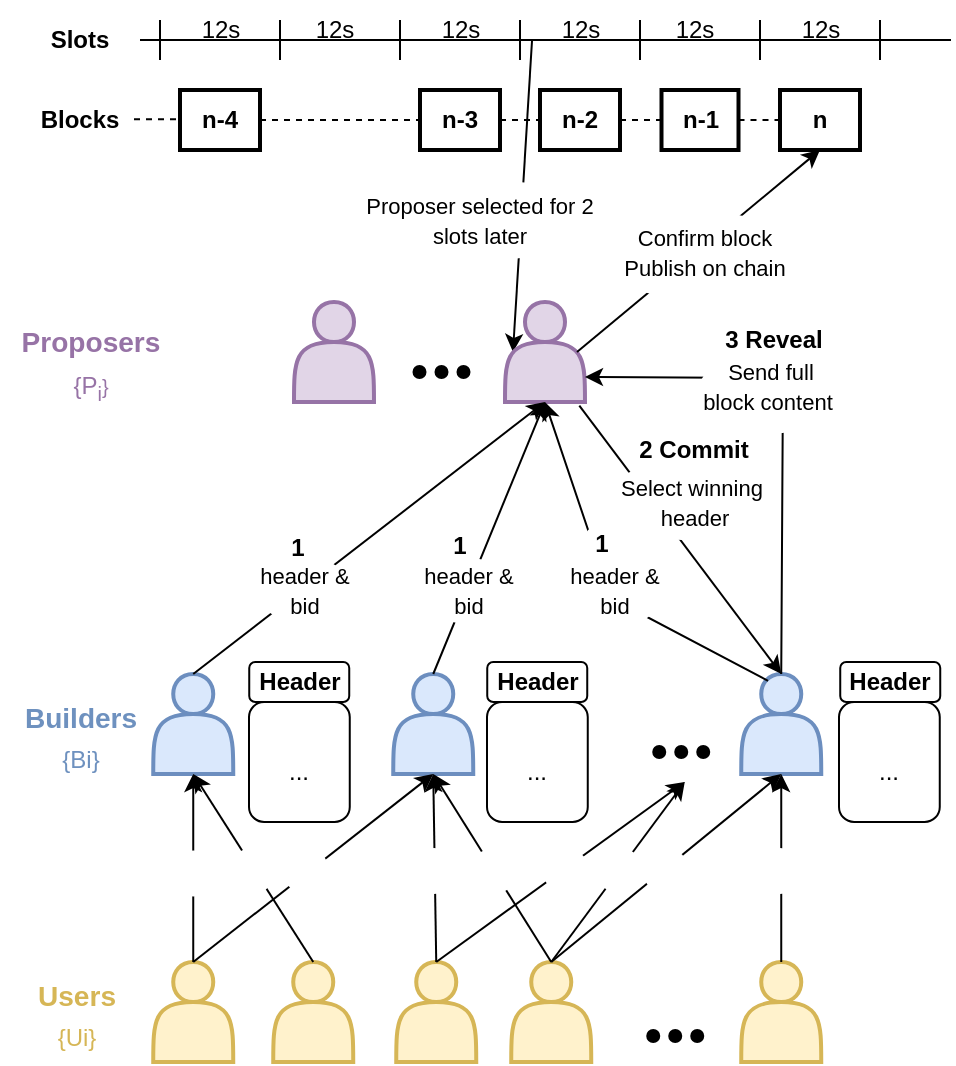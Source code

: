 <mxfile version="26.1.3">
  <diagram name="Page-1" id="Rt2gjxt__m3kLgCPaDpE">
    <mxGraphModel dx="1408" dy="641" grid="1" gridSize="10" guides="1" tooltips="1" connect="1" arrows="1" fold="1" page="1" pageScale="1" pageWidth="827" pageHeight="1169" math="0" shadow="0">
      <root>
        <mxCell id="0" />
        <mxCell id="1" parent="0" />
        <mxCell id="_BZ0ECuWgsDujHOAMHDS-1" value="" style="endArrow=classic;html=1;rounded=0;exitX=0.1;exitY=0.519;exitDx=0;exitDy=0;entryX=0.1;entryY=0.5;entryDx=0;entryDy=0;entryPerimeter=0;exitPerimeter=0;" parent="1" source="6DjUIM3Zux7rkK_XshIn-7" target="_BZ0ECuWgsDujHOAMHDS-7" edge="1">
          <mxGeometry width="50" height="50" relative="1" as="geometry">
            <mxPoint x="125" y="60.0" as="sourcePoint" />
            <mxPoint x="402.5" y="271" as="targetPoint" />
          </mxGeometry>
        </mxCell>
        <mxCell id="_BZ0ECuWgsDujHOAMHDS-2" value="&lt;b&gt;n-1&lt;/b&gt;" style="rounded=0;whiteSpace=wrap;html=1;strokeWidth=2;" parent="1" vertex="1">
          <mxGeometry x="370.75" y="85" width="38.5" height="30" as="geometry" />
        </mxCell>
        <mxCell id="_BZ0ECuWgsDujHOAMHDS-3" value="&lt;b&gt;n&lt;/b&gt;" style="rounded=0;whiteSpace=wrap;html=1;strokeWidth=2;" parent="1" vertex="1">
          <mxGeometry x="430" y="85" width="40" height="30" as="geometry" />
        </mxCell>
        <mxCell id="_BZ0ECuWgsDujHOAMHDS-4" value="" style="endArrow=none;dashed=1;html=1;rounded=0;entryX=0;entryY=0.5;entryDx=0;entryDy=0;" parent="1" source="_BZ0ECuWgsDujHOAMHDS-2" target="_BZ0ECuWgsDujHOAMHDS-3" edge="1">
          <mxGeometry width="50" height="50" relative="1" as="geometry">
            <mxPoint x="187" y="100" as="sourcePoint" />
            <mxPoint x="247" y="99.5" as="targetPoint" />
          </mxGeometry>
        </mxCell>
        <mxCell id="_BZ0ECuWgsDujHOAMHDS-5" value="&lt;b&gt;n-2&lt;/b&gt;" style="rounded=0;whiteSpace=wrap;html=1;strokeWidth=2;" parent="1" vertex="1">
          <mxGeometry x="310" y="85" width="40" height="30" as="geometry" />
        </mxCell>
        <mxCell id="_BZ0ECuWgsDujHOAMHDS-6" value="" style="endArrow=none;dashed=1;html=1;rounded=0;exitX=1;exitY=0.5;exitDx=0;exitDy=0;entryX=0;entryY=0.5;entryDx=0;entryDy=0;" parent="1" source="_BZ0ECuWgsDujHOAMHDS-5" target="_BZ0ECuWgsDujHOAMHDS-2" edge="1">
          <mxGeometry width="50" height="50" relative="1" as="geometry">
            <mxPoint x="357" y="110" as="sourcePoint" />
            <mxPoint x="267" y="100" as="targetPoint" />
          </mxGeometry>
        </mxCell>
        <mxCell id="_BZ0ECuWgsDujHOAMHDS-7" value="" style="shape=actor;whiteSpace=wrap;html=1;strokeWidth=2;fillColor=#e1d5e7;strokeColor=#9673a6;" parent="1" vertex="1">
          <mxGeometry x="292.5" y="191" width="40" height="50" as="geometry" />
        </mxCell>
        <mxCell id="_BZ0ECuWgsDujHOAMHDS-8" value="" style="shape=actor;whiteSpace=wrap;html=1;strokeWidth=2;fillColor=#dae8fc;strokeColor=#6c8ebf;" parent="1" vertex="1">
          <mxGeometry x="410.62" y="377" width="40" height="50" as="geometry" />
        </mxCell>
        <mxCell id="_BZ0ECuWgsDujHOAMHDS-9" value="" style="shape=actor;whiteSpace=wrap;html=1;strokeWidth=2;fillColor=#dae8fc;strokeColor=#6c8ebf;" parent="1" vertex="1">
          <mxGeometry x="236.62" y="377" width="40" height="50" as="geometry" />
        </mxCell>
        <mxCell id="_BZ0ECuWgsDujHOAMHDS-10" value="" style="shape=actor;whiteSpace=wrap;html=1;strokeWidth=2;fillColor=#dae8fc;strokeColor=#6c8ebf;" parent="1" vertex="1">
          <mxGeometry x="116.62" y="377" width="40" height="50" as="geometry" />
        </mxCell>
        <mxCell id="_BZ0ECuWgsDujHOAMHDS-11" value="" style="shape=actor;whiteSpace=wrap;html=1;strokeWidth=2;fillColor=#fff2cc;strokeColor=#d6b656;" parent="1" vertex="1">
          <mxGeometry x="116.62" y="521" width="40" height="50" as="geometry" />
        </mxCell>
        <mxCell id="_BZ0ECuWgsDujHOAMHDS-12" value="" style="shape=actor;whiteSpace=wrap;html=1;strokeWidth=2;fillColor=#fff2cc;strokeColor=#d6b656;" parent="1" vertex="1">
          <mxGeometry x="295.62" y="521" width="40" height="50" as="geometry" />
        </mxCell>
        <mxCell id="_BZ0ECuWgsDujHOAMHDS-13" value="" style="shape=actor;whiteSpace=wrap;html=1;strokeWidth=2;fillColor=#fff2cc;strokeColor=#d6b656;" parent="1" vertex="1">
          <mxGeometry x="238.12" y="521" width="40" height="50" as="geometry" />
        </mxCell>
        <mxCell id="_BZ0ECuWgsDujHOAMHDS-14" value="" style="shape=actor;whiteSpace=wrap;html=1;strokeWidth=2;fillColor=#fff2cc;strokeColor=#d6b656;" parent="1" vertex="1">
          <mxGeometry x="176.62" y="521" width="40" height="50" as="geometry" />
        </mxCell>
        <mxCell id="_BZ0ECuWgsDujHOAMHDS-15" value="" style="shape=actor;whiteSpace=wrap;html=1;strokeWidth=2;fillColor=#fff2cc;strokeColor=#d6b656;" parent="1" vertex="1">
          <mxGeometry x="410.62" y="521" width="40" height="50" as="geometry" />
        </mxCell>
        <mxCell id="_BZ0ECuWgsDujHOAMHDS-16" value="" style="group" parent="1" vertex="1" connectable="0">
          <mxGeometry x="367.62" y="413" width="26" height="6" as="geometry" />
        </mxCell>
        <mxCell id="_BZ0ECuWgsDujHOAMHDS-17" value="" style="ellipse;shape=doubleEllipse;whiteSpace=wrap;html=1;aspect=fixed;fillColor=#000000;" parent="_BZ0ECuWgsDujHOAMHDS-16" vertex="1">
          <mxGeometry x="-1" width="6" height="6" as="geometry" />
        </mxCell>
        <mxCell id="_BZ0ECuWgsDujHOAMHDS-18" value="" style="ellipse;shape=doubleEllipse;whiteSpace=wrap;html=1;aspect=fixed;fillColor=#000000;" parent="_BZ0ECuWgsDujHOAMHDS-16" vertex="1">
          <mxGeometry x="10" width="6" height="6" as="geometry" />
        </mxCell>
        <mxCell id="_BZ0ECuWgsDujHOAMHDS-19" value="" style="ellipse;shape=doubleEllipse;whiteSpace=wrap;html=1;aspect=fixed;fillColor=#000000;" parent="_BZ0ECuWgsDujHOAMHDS-16" vertex="1">
          <mxGeometry x="21" width="6" height="6" as="geometry" />
        </mxCell>
        <mxCell id="_BZ0ECuWgsDujHOAMHDS-20" value="" style="endArrow=classic;html=1;rounded=0;exitX=0.5;exitY=0;exitDx=0;exitDy=0;entryX=0.5;entryY=1;entryDx=0;entryDy=0;" parent="1" source="_BZ0ECuWgsDujHOAMHDS-10" target="_BZ0ECuWgsDujHOAMHDS-7" edge="1">
          <mxGeometry width="50" height="50" relative="1" as="geometry">
            <mxPoint x="197.5" y="301" as="sourcePoint" />
            <mxPoint x="247.5" y="251" as="targetPoint" />
            <Array as="points" />
          </mxGeometry>
        </mxCell>
        <mxCell id="_BZ0ECuWgsDujHOAMHDS-21" value="" style="endArrow=classic;html=1;rounded=0;exitX=0.5;exitY=0;exitDx=0;exitDy=0;" parent="1" source="_BZ0ECuWgsDujHOAMHDS-9" edge="1">
          <mxGeometry width="50" height="50" relative="1" as="geometry">
            <mxPoint x="262.5" y="291" as="sourcePoint" />
            <mxPoint x="312.5" y="241" as="targetPoint" />
          </mxGeometry>
        </mxCell>
        <mxCell id="_BZ0ECuWgsDujHOAMHDS-22" value="" style="endArrow=classic;html=1;rounded=0;exitX=0.335;exitY=0.068;exitDx=0;exitDy=0;strokeWidth=1;exitPerimeter=0;strokeColor=#000000;" parent="1" source="_BZ0ECuWgsDujHOAMHDS-8" edge="1">
          <mxGeometry width="50" height="50" relative="1" as="geometry">
            <mxPoint x="352.5" y="421" as="sourcePoint" />
            <mxPoint x="312.5" y="241" as="targetPoint" />
            <Array as="points">
              <mxPoint x="345.5" y="339" />
            </Array>
          </mxGeometry>
        </mxCell>
        <mxCell id="_BZ0ECuWgsDujHOAMHDS-23" value="&lt;b&gt;Header&lt;/b&gt;" style="rounded=1;whiteSpace=wrap;html=1;" parent="1" vertex="1">
          <mxGeometry x="164.62" y="371" width="50" height="20" as="geometry" />
        </mxCell>
        <mxCell id="_BZ0ECuWgsDujHOAMHDS-24" value="" style="endArrow=classic;html=1;rounded=0;exitX=0.9;exitY=0.5;exitDx=0;exitDy=0;exitPerimeter=0;entryX=0.5;entryY=1;entryDx=0;entryDy=0;" parent="1" source="_BZ0ECuWgsDujHOAMHDS-7" target="_BZ0ECuWgsDujHOAMHDS-3" edge="1">
          <mxGeometry width="50" height="50" relative="1" as="geometry">
            <mxPoint x="352.5" y="321" as="sourcePoint" />
            <mxPoint x="402.5" y="271" as="targetPoint" />
          </mxGeometry>
        </mxCell>
        <mxCell id="_BZ0ECuWgsDujHOAMHDS-25" value="" style="group" parent="1" vertex="1" connectable="0">
          <mxGeometry x="364.62" y="555" width="26" height="6" as="geometry" />
        </mxCell>
        <mxCell id="_BZ0ECuWgsDujHOAMHDS-26" value="" style="ellipse;shape=doubleEllipse;whiteSpace=wrap;html=1;aspect=fixed;fillColor=#000000;" parent="_BZ0ECuWgsDujHOAMHDS-25" vertex="1">
          <mxGeometry x="-1" width="6" height="6" as="geometry" />
        </mxCell>
        <mxCell id="_BZ0ECuWgsDujHOAMHDS-27" value="" style="ellipse;shape=doubleEllipse;whiteSpace=wrap;html=1;aspect=fixed;fillColor=#000000;" parent="_BZ0ECuWgsDujHOAMHDS-25" vertex="1">
          <mxGeometry x="10" width="6" height="6" as="geometry" />
        </mxCell>
        <mxCell id="_BZ0ECuWgsDujHOAMHDS-28" value="" style="ellipse;shape=doubleEllipse;whiteSpace=wrap;html=1;aspect=fixed;fillColor=#000000;" parent="_BZ0ECuWgsDujHOAMHDS-25" vertex="1">
          <mxGeometry x="21" width="6" height="6" as="geometry" />
        </mxCell>
        <mxCell id="_BZ0ECuWgsDujHOAMHDS-29" value="" style="shape=actor;whiteSpace=wrap;html=1;strokeWidth=2;fillColor=#e1d5e7;strokeColor=#9673a6;" parent="1" vertex="1">
          <mxGeometry x="187" y="191" width="40" height="50" as="geometry" />
        </mxCell>
        <mxCell id="_BZ0ECuWgsDujHOAMHDS-30" value="" style="group" parent="1" vertex="1" connectable="0">
          <mxGeometry x="247.75" y="223" width="26" height="6" as="geometry" />
        </mxCell>
        <mxCell id="_BZ0ECuWgsDujHOAMHDS-31" value="" style="ellipse;shape=doubleEllipse;whiteSpace=wrap;html=1;aspect=fixed;fillColor=#000000;" parent="_BZ0ECuWgsDujHOAMHDS-30" vertex="1">
          <mxGeometry x="-1" width="6" height="6" as="geometry" />
        </mxCell>
        <mxCell id="_BZ0ECuWgsDujHOAMHDS-32" value="" style="ellipse;shape=doubleEllipse;whiteSpace=wrap;html=1;aspect=fixed;fillColor=#000000;" parent="_BZ0ECuWgsDujHOAMHDS-30" vertex="1">
          <mxGeometry x="10" width="6" height="6" as="geometry" />
        </mxCell>
        <mxCell id="_BZ0ECuWgsDujHOAMHDS-33" value="" style="ellipse;shape=doubleEllipse;whiteSpace=wrap;html=1;aspect=fixed;fillColor=#000000;" parent="_BZ0ECuWgsDujHOAMHDS-30" vertex="1">
          <mxGeometry x="21" width="6" height="6" as="geometry" />
        </mxCell>
        <mxCell id="_BZ0ECuWgsDujHOAMHDS-34" value="" style="endArrow=classic;html=1;rounded=0;entryX=0.5;entryY=1;entryDx=0;entryDy=0;exitX=0.5;exitY=0;exitDx=0;exitDy=0;" parent="1" source="_BZ0ECuWgsDujHOAMHDS-11" target="_BZ0ECuWgsDujHOAMHDS-9" edge="1">
          <mxGeometry width="50" height="50" relative="1" as="geometry">
            <mxPoint x="136.87" y="496" as="sourcePoint" />
            <mxPoint x="252.37" y="431" as="targetPoint" />
          </mxGeometry>
        </mxCell>
        <mxCell id="_BZ0ECuWgsDujHOAMHDS-35" value="" style="endArrow=classic;html=1;rounded=0;entryX=0.5;entryY=1;entryDx=0;entryDy=0;exitX=0.5;exitY=0;exitDx=0;exitDy=0;" parent="1" source="_BZ0ECuWgsDujHOAMHDS-14" target="_BZ0ECuWgsDujHOAMHDS-10" edge="1">
          <mxGeometry width="50" height="50" relative="1" as="geometry">
            <mxPoint x="196.87" y="496" as="sourcePoint" />
            <mxPoint x="246.87" y="446" as="targetPoint" />
          </mxGeometry>
        </mxCell>
        <mxCell id="_BZ0ECuWgsDujHOAMHDS-36" value="" style="endArrow=classic;html=1;rounded=0;entryX=0.5;entryY=1;entryDx=0;entryDy=0;exitX=0.5;exitY=0;exitDx=0;exitDy=0;" parent="1" source="_BZ0ECuWgsDujHOAMHDS-11" target="_BZ0ECuWgsDujHOAMHDS-10" edge="1">
          <mxGeometry width="50" height="50" relative="1" as="geometry">
            <mxPoint x="136.87" y="496" as="sourcePoint" />
            <mxPoint x="142.37" y="431" as="targetPoint" />
          </mxGeometry>
        </mxCell>
        <mxCell id="_BZ0ECuWgsDujHOAMHDS-37" value="" style="endArrow=classic;html=1;rounded=0;exitX=0.5;exitY=0;exitDx=0;exitDy=0;entryX=0.5;entryY=1;entryDx=0;entryDy=0;" parent="1" source="_BZ0ECuWgsDujHOAMHDS-13" target="_BZ0ECuWgsDujHOAMHDS-9" edge="1">
          <mxGeometry width="50" height="50" relative="1" as="geometry">
            <mxPoint x="232.37" y="501" as="sourcePoint" />
            <mxPoint x="282.37" y="451" as="targetPoint" />
          </mxGeometry>
        </mxCell>
        <mxCell id="_BZ0ECuWgsDujHOAMHDS-38" value="" style="endArrow=classic;html=1;rounded=0;exitX=0.5;exitY=0;exitDx=0;exitDy=0;" parent="1" source="_BZ0ECuWgsDujHOAMHDS-13" edge="1">
          <mxGeometry width="50" height="50" relative="1" as="geometry">
            <mxPoint x="252.37" y="497" as="sourcePoint" />
            <mxPoint x="382.37" y="431" as="targetPoint" />
          </mxGeometry>
        </mxCell>
        <mxCell id="_BZ0ECuWgsDujHOAMHDS-39" value="" style="endArrow=classic;html=1;rounded=0;exitX=0.5;exitY=0;exitDx=0;exitDy=0;entryX=0.5;entryY=1;entryDx=0;entryDy=0;" parent="1" source="_BZ0ECuWgsDujHOAMHDS-12" target="_BZ0ECuWgsDujHOAMHDS-8" edge="1">
          <mxGeometry width="50" height="50" relative="1" as="geometry">
            <mxPoint x="332.37" y="501" as="sourcePoint" />
            <mxPoint x="382.37" y="451" as="targetPoint" />
          </mxGeometry>
        </mxCell>
        <mxCell id="_BZ0ECuWgsDujHOAMHDS-40" value="" style="endArrow=classic;html=1;rounded=0;exitX=0.5;exitY=0;exitDx=0;exitDy=0;" parent="1" source="_BZ0ECuWgsDujHOAMHDS-12" edge="1">
          <mxGeometry width="50" height="50" relative="1" as="geometry">
            <mxPoint x="312.37" y="501" as="sourcePoint" />
            <mxPoint x="382.37" y="431" as="targetPoint" />
          </mxGeometry>
        </mxCell>
        <mxCell id="_BZ0ECuWgsDujHOAMHDS-41" value="" style="endArrow=classic;html=1;rounded=0;exitX=0.5;exitY=0;exitDx=0;exitDy=0;entryX=0.5;entryY=1;entryDx=0;entryDy=0;" parent="1" source="_BZ0ECuWgsDujHOAMHDS-12" target="_BZ0ECuWgsDujHOAMHDS-9" edge="1">
          <mxGeometry width="50" height="50" relative="1" as="geometry">
            <mxPoint x="206.87" y="477" as="sourcePoint" />
            <mxPoint x="256.87" y="427" as="targetPoint" />
          </mxGeometry>
        </mxCell>
        <mxCell id="_BZ0ECuWgsDujHOAMHDS-42" value="" style="endArrow=classic;html=1;rounded=0;exitX=0.5;exitY=0;exitDx=0;exitDy=0;entryX=0.5;entryY=1;entryDx=0;entryDy=0;" parent="1" source="_BZ0ECuWgsDujHOAMHDS-15" target="_BZ0ECuWgsDujHOAMHDS-8" edge="1">
          <mxGeometry width="50" height="50" relative="1" as="geometry">
            <mxPoint x="410.62" y="496" as="sourcePoint" />
            <mxPoint x="442.37" y="451" as="targetPoint" />
          </mxGeometry>
        </mxCell>
        <mxCell id="_BZ0ECuWgsDujHOAMHDS-43" value="&lt;div style=&quot;line-height: 60%;&quot;&gt;&lt;h3 style=&quot;line-height: 60%;&quot;&gt;&lt;font style=&quot;color: light-dark(rgb(151, 115, 166), rgb(105, 70, 122));&quot;&gt;Proposers&lt;/font&gt;&lt;/h3&gt;&lt;div&gt;&lt;font color=&quot;#9773a6&quot;&gt;{P&lt;sub style=&quot;line-height: 60%;&quot;&gt;i&lt;/sub&gt;&lt;span style=&quot;font-size: 10px; line-height: 60%;&quot;&gt;}&lt;/span&gt;&lt;/font&gt;&lt;/div&gt;&lt;/div&gt;" style="text;html=1;align=center;verticalAlign=middle;resizable=0;points=[];autosize=1;strokeColor=none;fillColor=none;" parent="1" vertex="1">
          <mxGeometry x="40" y="186" width="90" height="60" as="geometry" />
        </mxCell>
        <mxCell id="_BZ0ECuWgsDujHOAMHDS-44" value="&lt;div style=&quot;line-height: 60%;&quot;&gt;&lt;h3 style=&quot;line-height: 60%;&quot;&gt;&lt;font style=&quot;color: light-dark(rgb(110, 145, 191), rgb(105, 70, 122));&quot;&gt;Builders&lt;/font&gt;&lt;/h3&gt;&lt;div&gt;&lt;font&gt;&lt;font color=&quot;#6e91bf&quot;&gt;{Bi}&lt;/font&gt;&lt;/font&gt;&lt;/div&gt;&lt;/div&gt;" style="text;html=1;align=center;verticalAlign=middle;resizable=0;points=[];autosize=1;strokeColor=none;fillColor=none;" parent="1" vertex="1">
          <mxGeometry x="40" y="372" width="80" height="60" as="geometry" />
        </mxCell>
        <mxCell id="_BZ0ECuWgsDujHOAMHDS-45" value="&lt;div style=&quot;line-height: 60%;&quot;&gt;&lt;h3 style=&quot;line-height: 60%;&quot;&gt;&lt;font style=&quot;color: light-dark(rgb(214, 182, 86), rgb(105, 70, 122));&quot;&gt;Users&lt;/font&gt;&lt;/h3&gt;&lt;div&gt;&lt;font&gt;&lt;font color=&quot;#d6b656&quot;&gt;{Ui}&lt;/font&gt;&lt;/font&gt;&lt;/div&gt;&lt;/div&gt;" style="text;html=1;align=center;verticalAlign=middle;resizable=0;points=[];autosize=1;strokeColor=none;fillColor=none;" parent="1" vertex="1">
          <mxGeometry x="47.62" y="511" width="60" height="60" as="geometry" />
        </mxCell>
        <mxCell id="_BZ0ECuWgsDujHOAMHDS-46" value="" style="endArrow=classic;html=1;rounded=0;exitX=0.929;exitY=1.036;exitDx=0;exitDy=0;exitPerimeter=0;strokeWidth=1;entryX=0.5;entryY=0;entryDx=0;entryDy=0;strokeColor=#000000;" parent="1" source="_BZ0ECuWgsDujHOAMHDS-7" target="_BZ0ECuWgsDujHOAMHDS-8" edge="1">
          <mxGeometry width="50" height="50" relative="1" as="geometry">
            <mxPoint x="352.5" y="321" as="sourcePoint" />
            <mxPoint x="432.5" y="291" as="targetPoint" />
          </mxGeometry>
        </mxCell>
        <mxCell id="_BZ0ECuWgsDujHOAMHDS-47" value="" style="endArrow=classic;html=1;rounded=0;entryX=1;entryY=0.75;entryDx=0;entryDy=0;exitX=0.5;exitY=0;exitDx=0;exitDy=0;strokeWidth=1;strokeColor=#000000;" parent="1" source="_BZ0ECuWgsDujHOAMHDS-8" target="_BZ0ECuWgsDujHOAMHDS-7" edge="1">
          <mxGeometry width="50" height="50" relative="1" as="geometry">
            <mxPoint x="441.5" y="324" as="sourcePoint" />
            <mxPoint x="331.5" y="314" as="targetPoint" />
            <Array as="points">
              <mxPoint x="431.5" y="229" />
            </Array>
          </mxGeometry>
        </mxCell>
        <mxCell id="_BZ0ECuWgsDujHOAMHDS-48" value="" style="group" parent="1" vertex="1" connectable="0">
          <mxGeometry x="154.62" y="464" width="23" height="23" as="geometry" />
        </mxCell>
        <mxCell id="_BZ0ECuWgsDujHOAMHDS-49" value="" style="ellipse;whiteSpace=wrap;html=1;aspect=fixed;fillColor=default;strokeColor=none;" parent="_BZ0ECuWgsDujHOAMHDS-48" vertex="1">
          <mxGeometry width="23" height="23" as="geometry" />
        </mxCell>
        <mxCell id="_BZ0ECuWgsDujHOAMHDS-50" value="" style="shape=image;html=1;verticalAlign=top;verticalLabelPosition=bottom;labelBackgroundColor=#ffffff;imageAspect=0;aspect=fixed;image=https://cdn0.iconfinder.com/data/icons/basic-e-commerce-line/48/Receipt_success-128.png" parent="_BZ0ECuWgsDujHOAMHDS-48" vertex="1">
          <mxGeometry x="2.88" y="2.88" width="17.25" height="17.25" as="geometry" />
        </mxCell>
        <mxCell id="_BZ0ECuWgsDujHOAMHDS-51" value="" style="group" parent="1" vertex="1" connectable="0">
          <mxGeometry x="125.12" y="465.25" width="23" height="23" as="geometry" />
        </mxCell>
        <mxCell id="_BZ0ECuWgsDujHOAMHDS-52" value="" style="ellipse;whiteSpace=wrap;html=1;aspect=fixed;fillColor=default;strokeColor=none;" parent="_BZ0ECuWgsDujHOAMHDS-51" vertex="1">
          <mxGeometry width="23" height="23" as="geometry" />
        </mxCell>
        <mxCell id="_BZ0ECuWgsDujHOAMHDS-53" value="" style="shape=image;html=1;verticalAlign=top;verticalLabelPosition=bottom;labelBackgroundColor=#ffffff;imageAspect=0;aspect=fixed;image=https://cdn0.iconfinder.com/data/icons/basic-e-commerce-line/48/Receipt_success-128.png" parent="_BZ0ECuWgsDujHOAMHDS-51" vertex="1">
          <mxGeometry x="2.88" y="2.88" width="17.25" height="17.25" as="geometry" />
        </mxCell>
        <mxCell id="_BZ0ECuWgsDujHOAMHDS-54" value="" style="group" parent="1" vertex="1" connectable="0">
          <mxGeometry x="181.5" y="464" width="23" height="23" as="geometry" />
        </mxCell>
        <mxCell id="_BZ0ECuWgsDujHOAMHDS-55" value="" style="ellipse;whiteSpace=wrap;html=1;aspect=fixed;fillColor=default;strokeColor=none;" parent="_BZ0ECuWgsDujHOAMHDS-54" vertex="1">
          <mxGeometry width="23" height="23" as="geometry" />
        </mxCell>
        <mxCell id="_BZ0ECuWgsDujHOAMHDS-56" value="" style="shape=image;html=1;verticalAlign=top;verticalLabelPosition=bottom;labelBackgroundColor=#ffffff;imageAspect=0;aspect=fixed;image=https://cdn0.iconfinder.com/data/icons/basic-e-commerce-line/48/Receipt_success-128.png" parent="_BZ0ECuWgsDujHOAMHDS-54" vertex="1">
          <mxGeometry x="2.88" y="2.88" width="17.25" height="17.25" as="geometry" />
        </mxCell>
        <mxCell id="_BZ0ECuWgsDujHOAMHDS-57" value="" style="group" parent="1" vertex="1" connectable="0">
          <mxGeometry x="245.5" y="464" width="23" height="23" as="geometry" />
        </mxCell>
        <mxCell id="_BZ0ECuWgsDujHOAMHDS-58" value="" style="ellipse;whiteSpace=wrap;html=1;aspect=fixed;fillColor=default;strokeColor=none;" parent="_BZ0ECuWgsDujHOAMHDS-57" vertex="1">
          <mxGeometry width="23" height="23" as="geometry" />
        </mxCell>
        <mxCell id="_BZ0ECuWgsDujHOAMHDS-59" value="" style="shape=image;html=1;verticalAlign=top;verticalLabelPosition=bottom;labelBackgroundColor=#ffffff;imageAspect=0;aspect=fixed;image=https://cdn0.iconfinder.com/data/icons/basic-e-commerce-line/48/Receipt_success-128.png" parent="_BZ0ECuWgsDujHOAMHDS-57" vertex="1">
          <mxGeometry x="2.88" y="2.88" width="17.25" height="17.25" as="geometry" />
        </mxCell>
        <mxCell id="_BZ0ECuWgsDujHOAMHDS-60" value="" style="group" parent="1" vertex="1" connectable="0">
          <mxGeometry x="275.5" y="464" width="23" height="23" as="geometry" />
        </mxCell>
        <mxCell id="_BZ0ECuWgsDujHOAMHDS-61" value="" style="ellipse;whiteSpace=wrap;html=1;aspect=fixed;fillColor=default;strokeColor=none;" parent="_BZ0ECuWgsDujHOAMHDS-60" vertex="1">
          <mxGeometry width="23" height="23" as="geometry" />
        </mxCell>
        <mxCell id="_BZ0ECuWgsDujHOAMHDS-62" value="" style="shape=image;html=1;verticalAlign=top;verticalLabelPosition=bottom;labelBackgroundColor=#ffffff;imageAspect=0;aspect=fixed;image=https://cdn0.iconfinder.com/data/icons/basic-e-commerce-line/48/Receipt_success-128.png" parent="_BZ0ECuWgsDujHOAMHDS-60" vertex="1">
          <mxGeometry x="2.88" y="2.88" width="17.25" height="17.25" as="geometry" />
        </mxCell>
        <mxCell id="_BZ0ECuWgsDujHOAMHDS-63" value="" style="group" parent="1" vertex="1" connectable="0">
          <mxGeometry x="311.5" y="464" width="23" height="23" as="geometry" />
        </mxCell>
        <mxCell id="_BZ0ECuWgsDujHOAMHDS-64" value="" style="ellipse;whiteSpace=wrap;html=1;aspect=fixed;fillColor=default;strokeColor=none;" parent="_BZ0ECuWgsDujHOAMHDS-63" vertex="1">
          <mxGeometry width="23" height="23" as="geometry" />
        </mxCell>
        <mxCell id="_BZ0ECuWgsDujHOAMHDS-65" value="" style="shape=image;html=1;verticalAlign=top;verticalLabelPosition=bottom;labelBackgroundColor=#ffffff;imageAspect=0;aspect=fixed;image=https://cdn0.iconfinder.com/data/icons/basic-e-commerce-line/48/Receipt_success-128.png" parent="_BZ0ECuWgsDujHOAMHDS-63" vertex="1">
          <mxGeometry x="2.88" y="2.88" width="17.25" height="17.25" as="geometry" />
        </mxCell>
        <mxCell id="_BZ0ECuWgsDujHOAMHDS-66" value="" style="group" parent="1" vertex="1" connectable="0">
          <mxGeometry x="338.5" y="464" width="23" height="23" as="geometry" />
        </mxCell>
        <mxCell id="_BZ0ECuWgsDujHOAMHDS-67" value="" style="ellipse;whiteSpace=wrap;html=1;aspect=fixed;fillColor=default;strokeColor=none;" parent="_BZ0ECuWgsDujHOAMHDS-66" vertex="1">
          <mxGeometry width="23" height="23" as="geometry" />
        </mxCell>
        <mxCell id="_BZ0ECuWgsDujHOAMHDS-68" value="" style="shape=image;html=1;verticalAlign=top;verticalLabelPosition=bottom;labelBackgroundColor=#ffffff;imageAspect=0;aspect=fixed;image=https://cdn0.iconfinder.com/data/icons/basic-e-commerce-line/48/Receipt_success-128.png" parent="_BZ0ECuWgsDujHOAMHDS-66" vertex="1">
          <mxGeometry x="2.88" y="2.88" width="17.25" height="17.25" as="geometry" />
        </mxCell>
        <mxCell id="_BZ0ECuWgsDujHOAMHDS-69" value="" style="group" parent="1" vertex="1" connectable="0">
          <mxGeometry x="361.5" y="464" width="23" height="23" as="geometry" />
        </mxCell>
        <mxCell id="_BZ0ECuWgsDujHOAMHDS-70" value="" style="ellipse;whiteSpace=wrap;html=1;aspect=fixed;fillColor=default;strokeColor=none;" parent="_BZ0ECuWgsDujHOAMHDS-69" vertex="1">
          <mxGeometry width="23" height="23" as="geometry" />
        </mxCell>
        <mxCell id="_BZ0ECuWgsDujHOAMHDS-71" value="" style="shape=image;html=1;verticalAlign=top;verticalLabelPosition=bottom;labelBackgroundColor=#ffffff;imageAspect=0;aspect=fixed;image=https://cdn0.iconfinder.com/data/icons/basic-e-commerce-line/48/Receipt_success-128.png" parent="_BZ0ECuWgsDujHOAMHDS-69" vertex="1">
          <mxGeometry x="2.88" y="2.88" width="17.25" height="17.25" as="geometry" />
        </mxCell>
        <mxCell id="_BZ0ECuWgsDujHOAMHDS-72" value="" style="group" parent="1" vertex="1" connectable="0">
          <mxGeometry x="418.5" y="464" width="23" height="23" as="geometry" />
        </mxCell>
        <mxCell id="_BZ0ECuWgsDujHOAMHDS-73" value="" style="ellipse;whiteSpace=wrap;html=1;aspect=fixed;fillColor=default;strokeColor=none;" parent="_BZ0ECuWgsDujHOAMHDS-72" vertex="1">
          <mxGeometry width="23" height="23" as="geometry" />
        </mxCell>
        <mxCell id="_BZ0ECuWgsDujHOAMHDS-74" value="" style="shape=image;html=1;verticalAlign=top;verticalLabelPosition=bottom;labelBackgroundColor=#ffffff;imageAspect=0;aspect=fixed;image=https://cdn0.iconfinder.com/data/icons/basic-e-commerce-line/48/Receipt_success-128.png" parent="_BZ0ECuWgsDujHOAMHDS-72" vertex="1">
          <mxGeometry x="2.88" y="2.88" width="17.25" height="17.25" as="geometry" />
        </mxCell>
        <mxCell id="_BZ0ECuWgsDujHOAMHDS-75" value="" style="group" parent="1" vertex="1" connectable="0">
          <mxGeometry x="161.5" y="315" width="80" height="45" as="geometry" />
        </mxCell>
        <mxCell id="_BZ0ECuWgsDujHOAMHDS-76" value="" style="ellipse;whiteSpace=wrap;html=1;strokeColor=none;" parent="_BZ0ECuWgsDujHOAMHDS-75" vertex="1">
          <mxGeometry x="7.56" y="4" width="47.56" height="33" as="geometry" />
        </mxCell>
        <mxCell id="_BZ0ECuWgsDujHOAMHDS-77" value="&lt;div&gt;&lt;font style=&quot;font-size: 11px;&quot;&gt;header &amp;amp;&lt;/font&gt;&lt;/div&gt;&lt;div&gt;&lt;font style=&quot;font-size: 11px;&quot;&gt;bid&lt;/font&gt;&lt;/div&gt;" style="text;html=1;align=center;verticalAlign=middle;resizable=0;points=[];autosize=1;fillColor=none;" parent="_BZ0ECuWgsDujHOAMHDS-75" vertex="1">
          <mxGeometry x="-5" width="70" height="40" as="geometry" />
        </mxCell>
        <mxCell id="_BZ0ECuWgsDujHOAMHDS-136" value="&lt;b&gt;1&lt;/b&gt;" style="ellipse;whiteSpace=wrap;html=1;aspect=fixed;strokeColor=none;" parent="_BZ0ECuWgsDujHOAMHDS-75" vertex="1">
          <mxGeometry x="17.12" y="-11" width="20" height="20" as="geometry" />
        </mxCell>
        <mxCell id="_BZ0ECuWgsDujHOAMHDS-81" value="" style="group" parent="1" vertex="1" connectable="0">
          <mxGeometry x="336.88" y="261" width="100" height="49" as="geometry" />
        </mxCell>
        <mxCell id="_BZ0ECuWgsDujHOAMHDS-82" value="" style="ellipse;whiteSpace=wrap;html=1;strokeColor=none;" parent="_BZ0ECuWgsDujHOAMHDS-81" vertex="1">
          <mxGeometry x="5.2" y="10" width="77.52" height="39" as="geometry" />
        </mxCell>
        <mxCell id="_BZ0ECuWgsDujHOAMHDS-83" value="&lt;font style=&quot;font-size: 11px;&quot;&gt;Select winning&amp;nbsp;&lt;/font&gt;&lt;div&gt;&lt;font style=&quot;font-size: 11px;&quot;&gt;header&lt;/font&gt;&lt;/div&gt;" style="text;html=1;align=center;verticalAlign=middle;resizable=0;points=[];autosize=1;strokeColor=none;fillColor=none;" parent="_BZ0ECuWgsDujHOAMHDS-81" vertex="1">
          <mxGeometry y="9.947" width="100" height="40" as="geometry" />
        </mxCell>
        <mxCell id="_BZ0ECuWgsDujHOAMHDS-84" value="&lt;b&gt;2 Commit&lt;/b&gt;" style="text;html=1;align=center;verticalAlign=middle;whiteSpace=wrap;rounded=0;" parent="_BZ0ECuWgsDujHOAMHDS-81" vertex="1">
          <mxGeometry x="20" y="-11" width="60" height="30" as="geometry" />
        </mxCell>
        <mxCell id="_BZ0ECuWgsDujHOAMHDS-85" value="" style="group;strokeColor=none;" parent="1" vertex="1" connectable="0">
          <mxGeometry x="379.5" y="213" width="90" height="44" as="geometry" />
        </mxCell>
        <mxCell id="_BZ0ECuWgsDujHOAMHDS-86" value="" style="ellipse;whiteSpace=wrap;html=1;strokeColor=none;" parent="_BZ0ECuWgsDujHOAMHDS-85" vertex="1">
          <mxGeometry x="9.62" y="2" width="70" height="42" as="geometry" />
        </mxCell>
        <mxCell id="_BZ0ECuWgsDujHOAMHDS-87" value="&lt;font style=&quot;font-size: 11px;&quot;&gt;Send full&lt;/font&gt;&lt;div&gt;&lt;font style=&quot;font-size: 11px;&quot;&gt;block content&amp;nbsp;&lt;/font&gt;&lt;/div&gt;" style="text;html=1;align=center;verticalAlign=middle;resizable=0;points=[];autosize=1;strokeColor=none;fillColor=none;" parent="_BZ0ECuWgsDujHOAMHDS-85" vertex="1">
          <mxGeometry width="90" height="40" as="geometry" />
        </mxCell>
        <mxCell id="_BZ0ECuWgsDujHOAMHDS-88" value="" style="group" parent="1" vertex="1" connectable="0">
          <mxGeometry x="164.5" y="391" width="50.38" height="60" as="geometry" />
        </mxCell>
        <mxCell id="_BZ0ECuWgsDujHOAMHDS-89" value="" style="rounded=1;whiteSpace=wrap;html=1;" parent="_BZ0ECuWgsDujHOAMHDS-88" vertex="1">
          <mxGeometry width="50.38" height="60" as="geometry" />
        </mxCell>
        <mxCell id="_BZ0ECuWgsDujHOAMHDS-90" value="" style="shape=image;html=1;verticalAlign=top;verticalLabelPosition=bottom;labelBackgroundColor=#ffffff;imageAspect=0;aspect=fixed;image=https://cdn0.iconfinder.com/data/icons/basic-e-commerce-line/48/Receipt_success-128.png" parent="_BZ0ECuWgsDujHOAMHDS-88" vertex="1">
          <mxGeometry x="17.952" y="1.75" width="14.484" height="14.484" as="geometry" />
        </mxCell>
        <mxCell id="_BZ0ECuWgsDujHOAMHDS-91" value="" style="shape=image;html=1;verticalAlign=top;verticalLabelPosition=bottom;labelBackgroundColor=#ffffff;imageAspect=0;aspect=fixed;image=https://cdn0.iconfinder.com/data/icons/basic-e-commerce-line/48/Receipt_success-128.png" parent="_BZ0ECuWgsDujHOAMHDS-88" vertex="1">
          <mxGeometry x="17.952" y="18" width="14.484" height="14.484" as="geometry" />
        </mxCell>
        <mxCell id="_BZ0ECuWgsDujHOAMHDS-92" value="" style="shape=image;html=1;verticalAlign=top;verticalLabelPosition=bottom;labelBackgroundColor=#ffffff;imageAspect=0;aspect=fixed;image=https://cdn0.iconfinder.com/data/icons/basic-e-commerce-line/48/Receipt_success-128.png" parent="_BZ0ECuWgsDujHOAMHDS-88" vertex="1">
          <mxGeometry x="17.952" y="42.75" width="14.484" height="14.484" as="geometry" />
        </mxCell>
        <mxCell id="_BZ0ECuWgsDujHOAMHDS-93" value="..." style="text;html=1;align=center;verticalAlign=middle;resizable=0;points=[];autosize=1;strokeColor=none;fillColor=none;" parent="_BZ0ECuWgsDujHOAMHDS-88" vertex="1">
          <mxGeometry x="9.595" y="20.25" width="30" height="30" as="geometry" />
        </mxCell>
        <mxCell id="_BZ0ECuWgsDujHOAMHDS-94" value="" style="group" parent="1" vertex="1" connectable="0">
          <mxGeometry x="283.5" y="371" width="50.38" height="80" as="geometry" />
        </mxCell>
        <mxCell id="_BZ0ECuWgsDujHOAMHDS-95" value="Header" style="rounded=1;whiteSpace=wrap;html=1;fontStyle=1" parent="_BZ0ECuWgsDujHOAMHDS-94" vertex="1">
          <mxGeometry x="0.12" width="50" height="20" as="geometry" />
        </mxCell>
        <mxCell id="_BZ0ECuWgsDujHOAMHDS-96" value="" style="group" parent="_BZ0ECuWgsDujHOAMHDS-94" vertex="1" connectable="0">
          <mxGeometry y="20" width="50.38" height="60" as="geometry" />
        </mxCell>
        <mxCell id="_BZ0ECuWgsDujHOAMHDS-97" value="" style="rounded=1;whiteSpace=wrap;html=1;" parent="_BZ0ECuWgsDujHOAMHDS-96" vertex="1">
          <mxGeometry width="50.38" height="60" as="geometry" />
        </mxCell>
        <mxCell id="_BZ0ECuWgsDujHOAMHDS-98" value="" style="shape=image;html=1;verticalAlign=top;verticalLabelPosition=bottom;labelBackgroundColor=#ffffff;imageAspect=0;aspect=fixed;image=https://cdn0.iconfinder.com/data/icons/basic-e-commerce-line/48/Receipt_success-128.png" parent="_BZ0ECuWgsDujHOAMHDS-96" vertex="1">
          <mxGeometry x="17.952" y="1.75" width="14.484" height="14.484" as="geometry" />
        </mxCell>
        <mxCell id="_BZ0ECuWgsDujHOAMHDS-99" value="" style="shape=image;html=1;verticalAlign=top;verticalLabelPosition=bottom;labelBackgroundColor=#ffffff;imageAspect=0;aspect=fixed;image=https://cdn0.iconfinder.com/data/icons/basic-e-commerce-line/48/Receipt_success-128.png" parent="_BZ0ECuWgsDujHOAMHDS-96" vertex="1">
          <mxGeometry x="17.952" y="18" width="14.484" height="14.484" as="geometry" />
        </mxCell>
        <mxCell id="_BZ0ECuWgsDujHOAMHDS-100" value="" style="shape=image;html=1;verticalAlign=top;verticalLabelPosition=bottom;labelBackgroundColor=#ffffff;imageAspect=0;aspect=fixed;image=https://cdn0.iconfinder.com/data/icons/basic-e-commerce-line/48/Receipt_success-128.png" parent="_BZ0ECuWgsDujHOAMHDS-96" vertex="1">
          <mxGeometry x="17.952" y="42.75" width="14.484" height="14.484" as="geometry" />
        </mxCell>
        <mxCell id="_BZ0ECuWgsDujHOAMHDS-101" value="..." style="text;html=1;align=center;verticalAlign=middle;resizable=0;points=[];autosize=1;strokeColor=none;fillColor=none;" parent="_BZ0ECuWgsDujHOAMHDS-96" vertex="1">
          <mxGeometry x="9.595" y="20.25" width="30" height="30" as="geometry" />
        </mxCell>
        <mxCell id="_BZ0ECuWgsDujHOAMHDS-102" value="" style="group" parent="1" vertex="1" connectable="0">
          <mxGeometry x="459.5" y="371" width="50.62" height="80" as="geometry" />
        </mxCell>
        <mxCell id="_BZ0ECuWgsDujHOAMHDS-103" value="Header" style="rounded=1;whiteSpace=wrap;html=1;fontStyle=1" parent="_BZ0ECuWgsDujHOAMHDS-102" vertex="1">
          <mxGeometry x="0.62" width="50" height="20" as="geometry" />
        </mxCell>
        <mxCell id="_BZ0ECuWgsDujHOAMHDS-104" value="" style="group" parent="_BZ0ECuWgsDujHOAMHDS-102" vertex="1" connectable="0">
          <mxGeometry y="20" width="50.38" height="60" as="geometry" />
        </mxCell>
        <mxCell id="_BZ0ECuWgsDujHOAMHDS-105" value="" style="rounded=1;whiteSpace=wrap;html=1;" parent="_BZ0ECuWgsDujHOAMHDS-104" vertex="1">
          <mxGeometry width="50.38" height="60" as="geometry" />
        </mxCell>
        <mxCell id="_BZ0ECuWgsDujHOAMHDS-106" value="" style="shape=image;html=1;verticalAlign=top;verticalLabelPosition=bottom;labelBackgroundColor=#ffffff;imageAspect=0;aspect=fixed;image=https://cdn0.iconfinder.com/data/icons/basic-e-commerce-line/48/Receipt_success-128.png" parent="_BZ0ECuWgsDujHOAMHDS-104" vertex="1">
          <mxGeometry x="17.952" y="1.75" width="14.484" height="14.484" as="geometry" />
        </mxCell>
        <mxCell id="_BZ0ECuWgsDujHOAMHDS-107" value="" style="shape=image;html=1;verticalAlign=top;verticalLabelPosition=bottom;labelBackgroundColor=#ffffff;imageAspect=0;aspect=fixed;image=https://cdn0.iconfinder.com/data/icons/basic-e-commerce-line/48/Receipt_success-128.png" parent="_BZ0ECuWgsDujHOAMHDS-104" vertex="1">
          <mxGeometry x="17.952" y="18" width="14.484" height="14.484" as="geometry" />
        </mxCell>
        <mxCell id="_BZ0ECuWgsDujHOAMHDS-108" value="" style="shape=image;html=1;verticalAlign=top;verticalLabelPosition=bottom;labelBackgroundColor=#ffffff;imageAspect=0;aspect=fixed;image=https://cdn0.iconfinder.com/data/icons/basic-e-commerce-line/48/Receipt_success-128.png" parent="_BZ0ECuWgsDujHOAMHDS-104" vertex="1">
          <mxGeometry x="17.952" y="42.75" width="14.484" height="14.484" as="geometry" />
        </mxCell>
        <mxCell id="_BZ0ECuWgsDujHOAMHDS-109" value="..." style="text;html=1;align=center;verticalAlign=middle;resizable=0;points=[];autosize=1;strokeColor=none;fillColor=none;" parent="_BZ0ECuWgsDujHOAMHDS-104" vertex="1">
          <mxGeometry x="9.595" y="20.25" width="30" height="30" as="geometry" />
        </mxCell>
        <mxCell id="_BZ0ECuWgsDujHOAMHDS-110" value="" style="ellipse;whiteSpace=wrap;html=1;strokeColor=none;" parent="1" vertex="1">
          <mxGeometry x="319.06" y="318" width="52.44" height="36" as="geometry" />
        </mxCell>
        <mxCell id="_BZ0ECuWgsDujHOAMHDS-112" value="&lt;b&gt;1&lt;/b&gt;" style="ellipse;whiteSpace=wrap;html=1;aspect=fixed;strokeColor=none;" parent="1" vertex="1">
          <mxGeometry x="331.28" y="302" width="20" height="20" as="geometry" />
        </mxCell>
        <mxCell id="_BZ0ECuWgsDujHOAMHDS-113" value="" style="ellipse;whiteSpace=wrap;html=1;strokeColor=none;" parent="1" vertex="1">
          <mxGeometry x="340.62" y="146" width="100" height="44" as="geometry" />
        </mxCell>
        <mxCell id="_BZ0ECuWgsDujHOAMHDS-114" value="&lt;font style=&quot;font-size: 11px;&quot;&gt;Confirm block&lt;/font&gt;&lt;div&gt;&lt;font style=&quot;font-size: 11px;&quot;&gt;Publish on chain&lt;/font&gt;&lt;/div&gt;" style="text;html=1;align=center;verticalAlign=middle;resizable=0;points=[];autosize=1;strokeColor=none;fillColor=none;" parent="1" vertex="1">
          <mxGeometry x="342" y="146" width="100" height="40" as="geometry" />
        </mxCell>
        <mxCell id="_BZ0ECuWgsDujHOAMHDS-115" value="&lt;span style=&quot;font-size: 11px;&quot;&gt;Proposer selected for 2 slots later&lt;/span&gt;" style="ellipse;whiteSpace=wrap;html=1;strokeColor=none;" parent="1" vertex="1">
          <mxGeometry x="214.88" y="130" width="130.12" height="40" as="geometry" />
        </mxCell>
        <mxCell id="_BZ0ECuWgsDujHOAMHDS-116" value="&lt;b&gt;3 Reveal&lt;/b&gt;" style="text;html=1;align=center;verticalAlign=middle;whiteSpace=wrap;rounded=0;" parent="1" vertex="1">
          <mxGeometry x="397" y="195" width="60" height="30" as="geometry" />
        </mxCell>
        <mxCell id="_BZ0ECuWgsDujHOAMHDS-119" value="" style="shape=crossbar;whiteSpace=wrap;html=1;rounded=1;" parent="1" vertex="1">
          <mxGeometry x="420" y="50" width="60" height="20" as="geometry" />
        </mxCell>
        <mxCell id="_BZ0ECuWgsDujHOAMHDS-122" value="12s" style="text;html=1;align=center;verticalAlign=middle;resizable=0;points=[];autosize=1;strokeColor=none;fillColor=none;" parent="1" vertex="1">
          <mxGeometry x="366.88" y="40" width="40" height="30" as="geometry" />
        </mxCell>
        <mxCell id="_BZ0ECuWgsDujHOAMHDS-123" value="&lt;b&gt;Slots&lt;/b&gt;" style="text;html=1;align=center;verticalAlign=middle;whiteSpace=wrap;rounded=0;" parent="1" vertex="1">
          <mxGeometry x="50" y="45" width="60" height="30" as="geometry" />
        </mxCell>
        <mxCell id="_BZ0ECuWgsDujHOAMHDS-124" value="&lt;b&gt;Blocks&lt;/b&gt;" style="text;html=1;align=center;verticalAlign=middle;whiteSpace=wrap;rounded=0;" parent="1" vertex="1">
          <mxGeometry x="50" y="85" width="60" height="30" as="geometry" />
        </mxCell>
        <mxCell id="_BZ0ECuWgsDujHOAMHDS-125" value="" style="endArrow=none;html=1;rounded=0;entryX=0;entryY=0.5;entryDx=0;entryDy=0;entryPerimeter=0;exitX=1;exitY=0.5;exitDx=0;exitDy=0;" parent="1" source="_BZ0ECuWgsDujHOAMHDS-123" edge="1">
          <mxGeometry width="50" height="50" relative="1" as="geometry">
            <mxPoint x="45.5" y="320" as="sourcePoint" />
            <mxPoint x="125" y="60.0" as="targetPoint" />
          </mxGeometry>
        </mxCell>
        <mxCell id="_BZ0ECuWgsDujHOAMHDS-126" value="" style="endArrow=none;html=1;rounded=0;entryX=1;entryY=0.5;entryDx=0;entryDy=0;entryPerimeter=0;" parent="1" target="_BZ0ECuWgsDujHOAMHDS-119" edge="1">
          <mxGeometry width="50" height="50" relative="1" as="geometry">
            <mxPoint x="515.5" y="60" as="sourcePoint" />
            <mxPoint x="95.5" y="270" as="targetPoint" />
          </mxGeometry>
        </mxCell>
        <mxCell id="_BZ0ECuWgsDujHOAMHDS-127" value="" style="endArrow=none;dashed=1;html=1;rounded=0;exitX=1;exitY=0.5;exitDx=0;exitDy=0;entryX=0;entryY=0.5;entryDx=0;entryDy=0;" parent="1" edge="1">
          <mxGeometry width="50" height="50" relative="1" as="geometry">
            <mxPoint x="107" y="99.66" as="sourcePoint" />
            <mxPoint x="147" y="99.66" as="targetPoint" />
          </mxGeometry>
        </mxCell>
        <mxCell id="_BZ0ECuWgsDujHOAMHDS-128" value="" style="group" parent="1" vertex="1" connectable="0">
          <mxGeometry x="243" y="315" width="80" height="45" as="geometry" />
        </mxCell>
        <mxCell id="_BZ0ECuWgsDujHOAMHDS-129" value="" style="ellipse;whiteSpace=wrap;html=1;strokeColor=none;" parent="_BZ0ECuWgsDujHOAMHDS-128" vertex="1">
          <mxGeometry x="7.56" y="4" width="47.56" height="33" as="geometry" />
        </mxCell>
        <mxCell id="_BZ0ECuWgsDujHOAMHDS-130" value="&lt;div&gt;&lt;font style=&quot;font-size: 11px;&quot;&gt;header &amp;amp;&lt;/font&gt;&lt;/div&gt;&lt;div&gt;&lt;font style=&quot;font-size: 11px;&quot;&gt;bid&lt;/font&gt;&lt;/div&gt;" style="text;html=1;align=center;verticalAlign=middle;resizable=0;points=[];autosize=1;fillColor=none;" parent="_BZ0ECuWgsDujHOAMHDS-128" vertex="1">
          <mxGeometry x="-4" width="70" height="40" as="geometry" />
        </mxCell>
        <mxCell id="_BZ0ECuWgsDujHOAMHDS-135" value="&lt;b&gt;1&lt;/b&gt;" style="ellipse;whiteSpace=wrap;html=1;aspect=fixed;strokeColor=none;" parent="_BZ0ECuWgsDujHOAMHDS-128" vertex="1">
          <mxGeometry x="17" y="-12" width="20" height="20" as="geometry" />
        </mxCell>
        <mxCell id="_BZ0ECuWgsDujHOAMHDS-131" value="" style="group" parent="1" vertex="1" connectable="0">
          <mxGeometry x="317" y="315" width="80" height="45" as="geometry" />
        </mxCell>
        <mxCell id="_BZ0ECuWgsDujHOAMHDS-132" value="" style="ellipse;whiteSpace=wrap;html=1;strokeColor=none;" parent="_BZ0ECuWgsDujHOAMHDS-131" vertex="1">
          <mxGeometry x="7.56" y="4" width="47.56" height="33" as="geometry" />
        </mxCell>
        <mxCell id="_BZ0ECuWgsDujHOAMHDS-133" value="&lt;div&gt;&lt;font style=&quot;font-size: 11px;&quot;&gt;header &amp;amp;&lt;/font&gt;&lt;/div&gt;&lt;div&gt;&lt;font style=&quot;font-size: 11px;&quot;&gt;bid&lt;/font&gt;&lt;/div&gt;" style="text;html=1;align=center;verticalAlign=middle;resizable=0;points=[];autosize=1;fillColor=none;" parent="_BZ0ECuWgsDujHOAMHDS-131" vertex="1">
          <mxGeometry x="-5" width="70" height="40" as="geometry" />
        </mxCell>
        <mxCell id="6DjUIM3Zux7rkK_XshIn-4" value="12s" style="text;html=1;align=center;verticalAlign=middle;resizable=0;points=[];autosize=1;strokeColor=none;fillColor=none;" vertex="1" parent="1">
          <mxGeometry x="430" y="40" width="40" height="30" as="geometry" />
        </mxCell>
        <mxCell id="6DjUIM3Zux7rkK_XshIn-6" value="" style="shape=crossbar;whiteSpace=wrap;html=1;rounded=1;" vertex="1" parent="1">
          <mxGeometry x="360" y="50" width="60" height="20" as="geometry" />
        </mxCell>
        <mxCell id="6DjUIM3Zux7rkK_XshIn-7" value="" style="shape=crossbar;whiteSpace=wrap;html=1;rounded=1;" vertex="1" parent="1">
          <mxGeometry x="300" y="50" width="60" height="20" as="geometry" />
        </mxCell>
        <mxCell id="6DjUIM3Zux7rkK_XshIn-8" value="" style="shape=crossbar;whiteSpace=wrap;html=1;rounded=1;" vertex="1" parent="1">
          <mxGeometry x="240" y="50" width="60" height="20" as="geometry" />
        </mxCell>
        <mxCell id="6DjUIM3Zux7rkK_XshIn-9" value="" style="shape=crossbar;whiteSpace=wrap;html=1;rounded=1;" vertex="1" parent="1">
          <mxGeometry x="180" y="50" width="60" height="20" as="geometry" />
        </mxCell>
        <mxCell id="6DjUIM3Zux7rkK_XshIn-10" value="" style="shape=crossbar;whiteSpace=wrap;html=1;rounded=1;" vertex="1" parent="1">
          <mxGeometry x="120" y="50" width="60" height="20" as="geometry" />
        </mxCell>
        <mxCell id="6DjUIM3Zux7rkK_XshIn-12" value="12s" style="text;html=1;align=center;verticalAlign=middle;resizable=0;points=[];autosize=1;strokeColor=none;fillColor=none;" vertex="1" parent="1">
          <mxGeometry x="310" y="40" width="40" height="30" as="geometry" />
        </mxCell>
        <mxCell id="6DjUIM3Zux7rkK_XshIn-13" value="12s" style="text;html=1;align=center;verticalAlign=middle;resizable=0;points=[];autosize=1;strokeColor=none;fillColor=none;" vertex="1" parent="1">
          <mxGeometry x="250" y="40" width="40" height="30" as="geometry" />
        </mxCell>
        <mxCell id="6DjUIM3Zux7rkK_XshIn-14" value="12s" style="text;html=1;align=center;verticalAlign=middle;resizable=0;points=[];autosize=1;strokeColor=none;fillColor=none;" vertex="1" parent="1">
          <mxGeometry x="187" y="40" width="40" height="30" as="geometry" />
        </mxCell>
        <mxCell id="6DjUIM3Zux7rkK_XshIn-15" value="12s" style="text;html=1;align=center;verticalAlign=middle;resizable=0;points=[];autosize=1;strokeColor=none;fillColor=none;" vertex="1" parent="1">
          <mxGeometry x="130" y="40" width="40" height="30" as="geometry" />
        </mxCell>
        <mxCell id="6DjUIM3Zux7rkK_XshIn-16" value="&lt;b&gt;n-3&lt;/b&gt;" style="rounded=0;whiteSpace=wrap;html=1;strokeWidth=2;" vertex="1" parent="1">
          <mxGeometry x="250" y="85" width="40" height="30" as="geometry" />
        </mxCell>
        <mxCell id="6DjUIM3Zux7rkK_XshIn-17" value="&lt;b&gt;n-4&lt;/b&gt;" style="rounded=0;whiteSpace=wrap;html=1;strokeWidth=2;" vertex="1" parent="1">
          <mxGeometry x="130" y="85" width="40" height="30" as="geometry" />
        </mxCell>
        <mxCell id="6DjUIM3Zux7rkK_XshIn-18" value="" style="endArrow=none;dashed=1;html=1;rounded=0;exitX=1;exitY=0.5;exitDx=0;exitDy=0;entryX=0;entryY=0.5;entryDx=0;entryDy=0;" edge="1" parent="1" source="6DjUIM3Zux7rkK_XshIn-17" target="6DjUIM3Zux7rkK_XshIn-16">
          <mxGeometry width="50" height="50" relative="1" as="geometry">
            <mxPoint x="117" y="109.66" as="sourcePoint" />
            <mxPoint x="157" y="109.66" as="targetPoint" />
          </mxGeometry>
        </mxCell>
        <mxCell id="6DjUIM3Zux7rkK_XshIn-19" value="" style="endArrow=none;dashed=1;html=1;rounded=0;exitX=1;exitY=0.5;exitDx=0;exitDy=0;entryX=0;entryY=0.5;entryDx=0;entryDy=0;" edge="1" parent="1" source="6DjUIM3Zux7rkK_XshIn-16" target="_BZ0ECuWgsDujHOAMHDS-5">
          <mxGeometry width="50" height="50" relative="1" as="geometry">
            <mxPoint x="180" y="110" as="sourcePoint" />
            <mxPoint x="260" y="110" as="targetPoint" />
          </mxGeometry>
        </mxCell>
      </root>
    </mxGraphModel>
  </diagram>
</mxfile>
